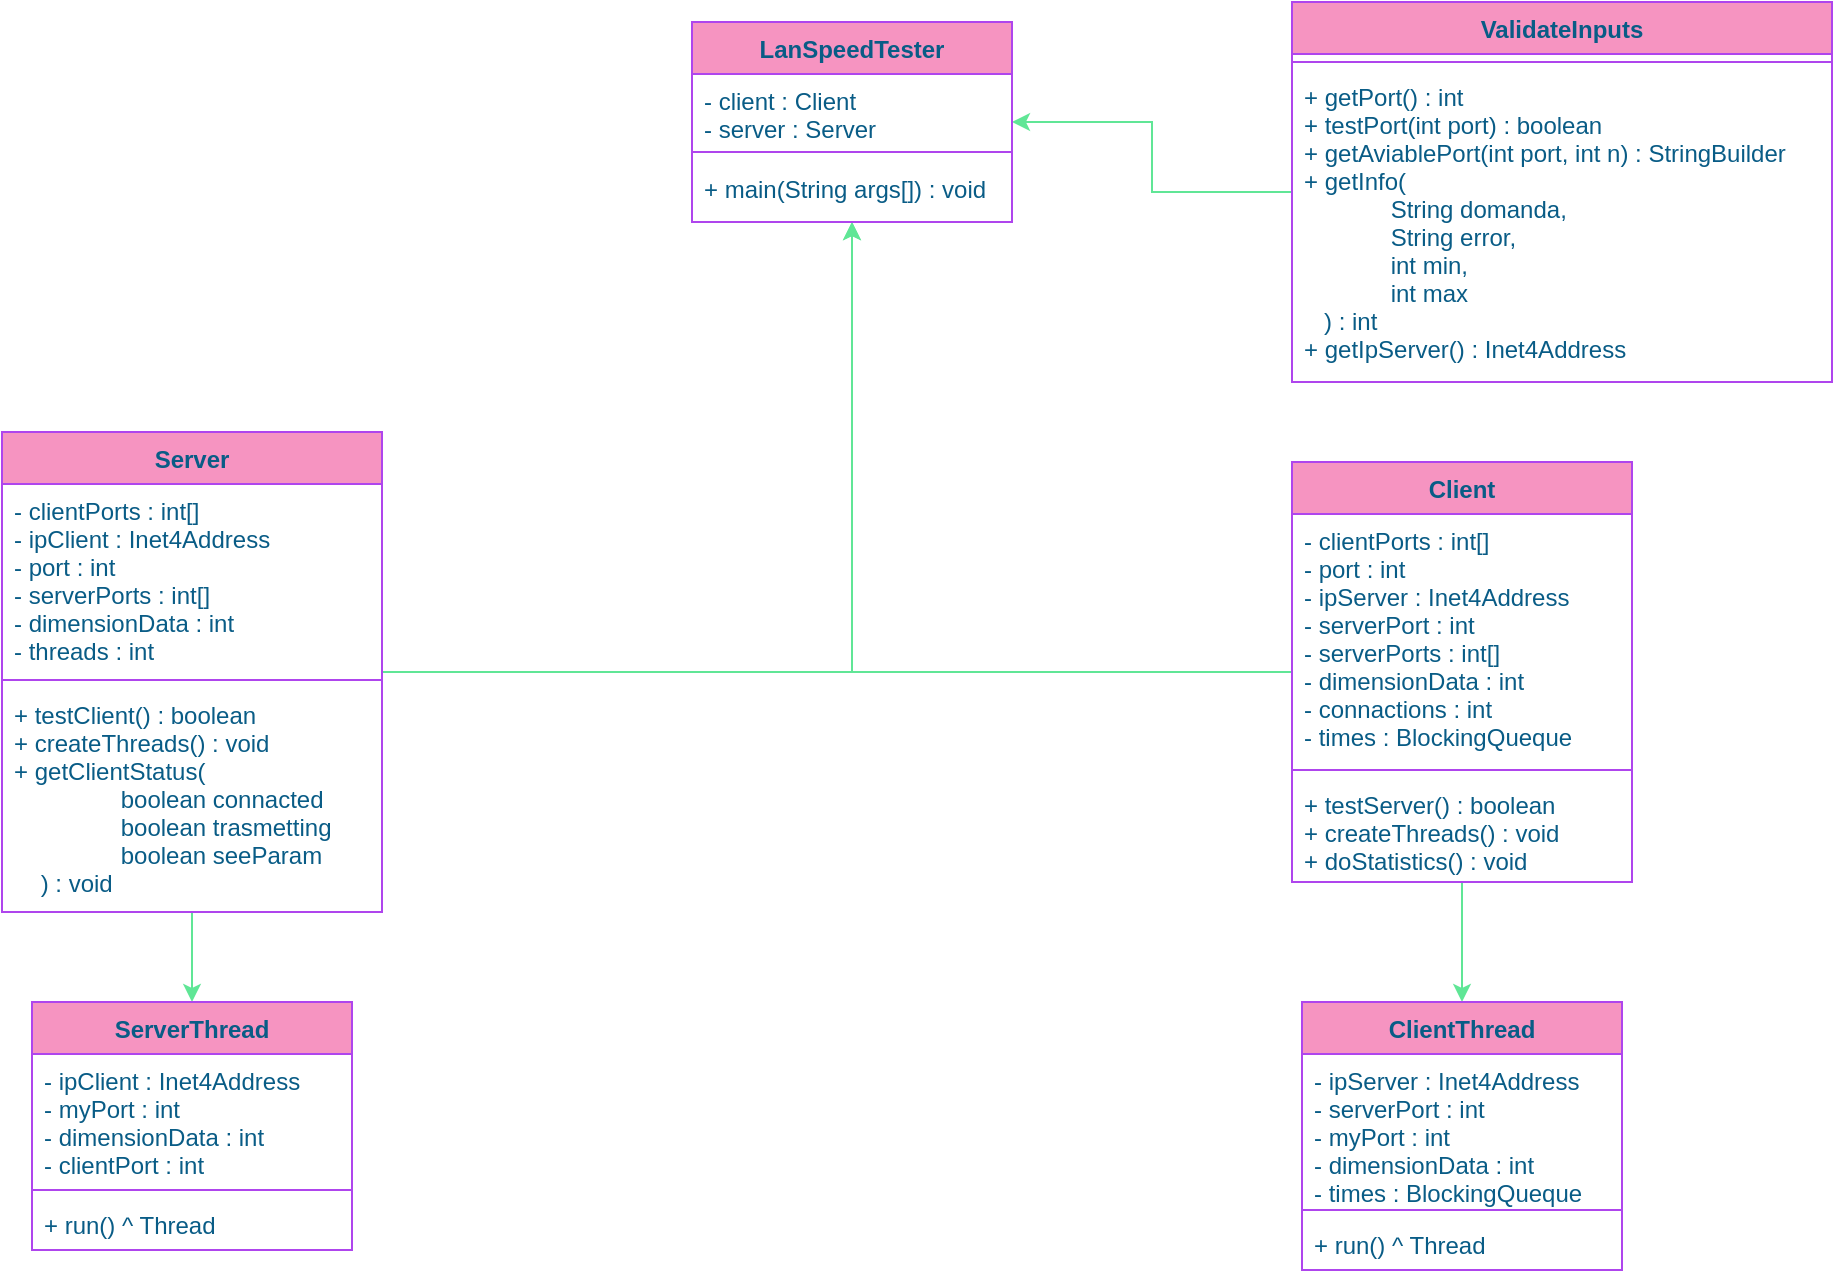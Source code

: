 <mxfile version="13.10.0" type="device"><diagram id="wONM661Mecov26l0RWOf" name="Page-1"><mxGraphModel dx="1422" dy="762" grid="1" gridSize="10" guides="1" tooltips="1" connect="1" arrows="1" fold="1" page="1" pageScale="1" pageWidth="1169" pageHeight="827" background="#ffffff" math="0" shadow="0"><root><mxCell id="0"/><mxCell id="1" parent="0"/><mxCell id="NMIyuAIctvQJs5LcxQHu-56" style="edgeStyle=orthogonalEdgeStyle;rounded=0;orthogonalLoop=1;jettySize=auto;html=1;strokeColor=#60E696;fontColor=#095C86;" parent="1" source="NMIyuAIctvQJs5LcxQHu-7" target="NMIyuAIctvQJs5LcxQHu-36" edge="1"><mxGeometry relative="1" as="geometry"/></mxCell><mxCell id="NMIyuAIctvQJs5LcxQHu-57" style="edgeStyle=orthogonalEdgeStyle;rounded=0;orthogonalLoop=1;jettySize=auto;html=1;entryX=0.5;entryY=0;entryDx=0;entryDy=0;strokeColor=#60E696;fontColor=#095C86;" parent="1" source="NMIyuAIctvQJs5LcxQHu-32" target="NMIyuAIctvQJs5LcxQHu-40" edge="1"><mxGeometry relative="1" as="geometry"/></mxCell><mxCell id="NMIyuAIctvQJs5LcxQHu-63" style="edgeStyle=orthogonalEdgeStyle;rounded=0;orthogonalLoop=1;jettySize=auto;html=1;strokeColor=#60E696;fontColor=#095C86;" parent="1" source="NMIyuAIctvQJs5LcxQHu-7" target="NMIyuAIctvQJs5LcxQHu-59" edge="1"><mxGeometry relative="1" as="geometry"/></mxCell><mxCell id="NMIyuAIctvQJs5LcxQHu-64" style="edgeStyle=orthogonalEdgeStyle;rounded=0;orthogonalLoop=1;jettySize=auto;html=1;strokeColor=#60E696;fontColor=#095C86;" parent="1" source="NMIyuAIctvQJs5LcxQHu-32" target="NMIyuAIctvQJs5LcxQHu-59" edge="1"><mxGeometry relative="1" as="geometry"/></mxCell><mxCell id="NMIyuAIctvQJs5LcxQHu-32" value="Client" style="swimlane;fontStyle=1;align=center;verticalAlign=top;childLayout=stackLayout;horizontal=1;startSize=26;horizontalStack=0;resizeParent=1;resizeParentMax=0;resizeLast=0;collapsible=1;marginBottom=0;fillColor=#F694C1;strokeColor=#AF45ED;fontColor=#095C86;" parent="1" vertex="1"><mxGeometry x="780" y="280" width="170" height="210" as="geometry"/></mxCell><mxCell id="NMIyuAIctvQJs5LcxQHu-33" value="- clientPorts : int[]&#10;- port : int&#10;- ipServer : Inet4Address&#10;- serverPort : int&#10;- serverPorts : int[]&#10;- dimensionData : int&#10;- connactions : int&#10;- times : BlockingQueque" style="text;strokeColor=none;fillColor=none;align=left;verticalAlign=top;spacingLeft=4;spacingRight=4;overflow=hidden;rotatable=0;points=[[0,0.5],[1,0.5]];portConstraint=eastwest;fontColor=#095C86;" parent="NMIyuAIctvQJs5LcxQHu-32" vertex="1"><mxGeometry y="26" width="170" height="124" as="geometry"/></mxCell><mxCell id="NMIyuAIctvQJs5LcxQHu-34" value="" style="line;strokeWidth=1;fillColor=none;align=left;verticalAlign=middle;spacingTop=-1;spacingLeft=3;spacingRight=3;rotatable=0;labelPosition=right;points=[];portConstraint=eastwest;strokeColor=#AF45ED;fontColor=#095C86;" parent="NMIyuAIctvQJs5LcxQHu-32" vertex="1"><mxGeometry y="150" width="170" height="8" as="geometry"/></mxCell><mxCell id="NMIyuAIctvQJs5LcxQHu-35" value="+ testServer() : boolean&#10;+ createThreads() : void&#10;+ doStatistics() : void" style="text;strokeColor=none;fillColor=none;align=left;verticalAlign=top;spacingLeft=4;spacingRight=4;overflow=hidden;rotatable=0;points=[[0,0.5],[1,0.5]];portConstraint=eastwest;fontColor=#095C86;" parent="NMIyuAIctvQJs5LcxQHu-32" vertex="1"><mxGeometry y="158" width="170" height="52" as="geometry"/></mxCell><mxCell id="NMIyuAIctvQJs5LcxQHu-40" value="ClientThread" style="swimlane;fontStyle=1;align=center;verticalAlign=top;childLayout=stackLayout;horizontal=1;startSize=26;horizontalStack=0;resizeParent=1;resizeParentMax=0;resizeLast=0;collapsible=1;marginBottom=0;fillColor=#F694C1;strokeColor=#AF45ED;fontColor=#095C86;" parent="1" vertex="1"><mxGeometry x="785" y="550" width="160" height="134" as="geometry"/></mxCell><mxCell id="NMIyuAIctvQJs5LcxQHu-41" value="- ipServer : Inet4Address&#10;- serverPort : int&#10;- myPort : int&#10;- dimensionData : int&#10;- times : BlockingQueque" style="text;strokeColor=none;fillColor=none;align=left;verticalAlign=top;spacingLeft=4;spacingRight=4;overflow=hidden;rotatable=0;points=[[0,0.5],[1,0.5]];portConstraint=eastwest;fontColor=#095C86;" parent="NMIyuAIctvQJs5LcxQHu-40" vertex="1"><mxGeometry y="26" width="160" height="74" as="geometry"/></mxCell><mxCell id="NMIyuAIctvQJs5LcxQHu-42" value="" style="line;strokeWidth=1;fillColor=none;align=left;verticalAlign=middle;spacingTop=-1;spacingLeft=3;spacingRight=3;rotatable=0;labelPosition=right;points=[];portConstraint=eastwest;strokeColor=#AF45ED;fontColor=#095C86;" parent="NMIyuAIctvQJs5LcxQHu-40" vertex="1"><mxGeometry y="100" width="160" height="8" as="geometry"/></mxCell><mxCell id="NMIyuAIctvQJs5LcxQHu-43" value="+ run() ^ Thread" style="text;strokeColor=none;fillColor=none;align=left;verticalAlign=top;spacingLeft=4;spacingRight=4;overflow=hidden;rotatable=0;points=[[0,0.5],[1,0.5]];portConstraint=eastwest;fontColor=#095C86;" parent="NMIyuAIctvQJs5LcxQHu-40" vertex="1"><mxGeometry y="108" width="160" height="26" as="geometry"/></mxCell><mxCell id="NMIyuAIctvQJs5LcxQHu-36" value="ServerThread" style="swimlane;fontStyle=1;align=center;verticalAlign=top;childLayout=stackLayout;horizontal=1;startSize=26;horizontalStack=0;resizeParent=1;resizeParentMax=0;resizeLast=0;collapsible=1;marginBottom=0;fillColor=#F694C1;strokeColor=#AF45ED;fontColor=#095C86;" parent="1" vertex="1"><mxGeometry x="150" y="550" width="160" height="124" as="geometry"/></mxCell><mxCell id="NMIyuAIctvQJs5LcxQHu-37" value="- ipClient : Inet4Address&#10;- myPort : int&#10;- dimensionData : int&#10;- clientPort : int" style="text;strokeColor=none;fillColor=none;align=left;verticalAlign=top;spacingLeft=4;spacingRight=4;overflow=hidden;rotatable=0;points=[[0,0.5],[1,0.5]];portConstraint=eastwest;fontColor=#095C86;" parent="NMIyuAIctvQJs5LcxQHu-36" vertex="1"><mxGeometry y="26" width="160" height="64" as="geometry"/></mxCell><mxCell id="NMIyuAIctvQJs5LcxQHu-38" value="" style="line;strokeWidth=1;fillColor=none;align=left;verticalAlign=middle;spacingTop=-1;spacingLeft=3;spacingRight=3;rotatable=0;labelPosition=right;points=[];portConstraint=eastwest;strokeColor=#AF45ED;fontColor=#095C86;" parent="NMIyuAIctvQJs5LcxQHu-36" vertex="1"><mxGeometry y="90" width="160" height="8" as="geometry"/></mxCell><mxCell id="NMIyuAIctvQJs5LcxQHu-39" value="+ run() ^ Thread" style="text;strokeColor=none;fillColor=none;align=left;verticalAlign=top;spacingLeft=4;spacingRight=4;overflow=hidden;rotatable=0;points=[[0,0.5],[1,0.5]];portConstraint=eastwest;fontColor=#095C86;" parent="NMIyuAIctvQJs5LcxQHu-36" vertex="1"><mxGeometry y="98" width="160" height="26" as="geometry"/></mxCell><mxCell id="NMIyuAIctvQJs5LcxQHu-65" style="edgeStyle=orthogonalEdgeStyle;rounded=0;orthogonalLoop=1;jettySize=auto;html=1;strokeColor=#60E696;fontColor=#095C86;" parent="1" source="NMIyuAIctvQJs5LcxQHu-48" target="NMIyuAIctvQJs5LcxQHu-59" edge="1"><mxGeometry relative="1" as="geometry"/></mxCell><mxCell id="NMIyuAIctvQJs5LcxQHu-48" value="ValidateInputs" style="swimlane;fontStyle=1;align=center;verticalAlign=top;childLayout=stackLayout;horizontal=1;startSize=26;horizontalStack=0;resizeParent=1;resizeParentMax=0;resizeLast=0;collapsible=1;marginBottom=0;fillColor=#F694C1;strokeColor=#AF45ED;fontColor=#095C86;" parent="1" vertex="1"><mxGeometry x="780" y="50" width="270" height="190" as="geometry"/></mxCell><mxCell id="NMIyuAIctvQJs5LcxQHu-50" value="" style="line;strokeWidth=1;fillColor=none;align=left;verticalAlign=middle;spacingTop=-1;spacingLeft=3;spacingRight=3;rotatable=0;labelPosition=right;points=[];portConstraint=eastwest;strokeColor=#AF45ED;fontColor=#095C86;" parent="NMIyuAIctvQJs5LcxQHu-48" vertex="1"><mxGeometry y="26" width="270" height="8" as="geometry"/></mxCell><mxCell id="NMIyuAIctvQJs5LcxQHu-51" value="+ getPort() : int&#10;+ testPort(int port) : boolean&#10;+ getAviablePort(int port, int n) : StringBuilder&#10;+ getInfo(&#10;             String domanda, &#10;             String error, &#10;             int min,&#10;             int max&#10;   ) : int&#10;+ getIpServer() : Inet4Address" style="text;strokeColor=none;fillColor=none;align=left;verticalAlign=top;spacingLeft=4;spacingRight=4;overflow=hidden;rotatable=0;points=[[0,0.5],[1,0.5]];portConstraint=eastwest;fontColor=#095C86;" parent="NMIyuAIctvQJs5LcxQHu-48" vertex="1"><mxGeometry y="34" width="270" height="156" as="geometry"/></mxCell><mxCell id="NMIyuAIctvQJs5LcxQHu-59" value="LanSpeedTester" style="swimlane;fontStyle=1;align=center;verticalAlign=top;childLayout=stackLayout;horizontal=1;startSize=26;horizontalStack=0;resizeParent=1;resizeParentMax=0;resizeLast=0;collapsible=1;marginBottom=0;fillColor=#F694C1;strokeColor=#AF45ED;fontColor=#095C86;" parent="1" vertex="1"><mxGeometry x="480" y="60" width="160" height="100" as="geometry"/></mxCell><mxCell id="NMIyuAIctvQJs5LcxQHu-60" value="- client : Client&#10;- server : Server" style="text;strokeColor=none;fillColor=none;align=left;verticalAlign=top;spacingLeft=4;spacingRight=4;overflow=hidden;rotatable=0;points=[[0,0.5],[1,0.5]];portConstraint=eastwest;fontColor=#095C86;" parent="NMIyuAIctvQJs5LcxQHu-59" vertex="1"><mxGeometry y="26" width="160" height="34" as="geometry"/></mxCell><mxCell id="NMIyuAIctvQJs5LcxQHu-61" value="" style="line;strokeWidth=1;fillColor=none;align=left;verticalAlign=middle;spacingTop=-1;spacingLeft=3;spacingRight=3;rotatable=0;labelPosition=right;points=[];portConstraint=eastwest;strokeColor=#AF45ED;fontColor=#095C86;" parent="NMIyuAIctvQJs5LcxQHu-59" vertex="1"><mxGeometry y="60" width="160" height="10" as="geometry"/></mxCell><mxCell id="uaqxUPRclcOl56Frh3VQ-6" value="+ main(String args[]) : void" style="text;strokeColor=none;fillColor=none;align=left;verticalAlign=top;spacingLeft=4;spacingRight=4;overflow=hidden;rotatable=0;points=[[0,0.5],[1,0.5]];portConstraint=eastwest;fontColor=#095C86;" parent="NMIyuAIctvQJs5LcxQHu-59" vertex="1"><mxGeometry y="70" width="160" height="30" as="geometry"/></mxCell><mxCell id="NMIyuAIctvQJs5LcxQHu-7" value="Server" style="swimlane;fontStyle=1;align=center;verticalAlign=top;childLayout=stackLayout;horizontal=1;startSize=26;horizontalStack=0;resizeParent=1;resizeParentMax=0;resizeLast=0;collapsible=1;marginBottom=0;fillColor=#F694C1;strokeColor=#AF45ED;fontColor=#095C86;" parent="1" vertex="1"><mxGeometry x="135" y="265" width="190" height="240" as="geometry"><mxRectangle x="100" y="160" width="70" height="26" as="alternateBounds"/></mxGeometry></mxCell><mxCell id="NMIyuAIctvQJs5LcxQHu-8" value="- clientPorts : int[]&#10;- ipClient : Inet4Address&#10;- port : int&#10;- serverPorts : int[]&#10;- dimensionData : int&#10;- threads : int" style="text;strokeColor=none;fillColor=none;align=left;verticalAlign=top;spacingLeft=4;spacingRight=4;overflow=hidden;rotatable=0;points=[[0,0.5],[1,0.5]];portConstraint=eastwest;fontColor=#095C86;" parent="NMIyuAIctvQJs5LcxQHu-7" vertex="1"><mxGeometry y="26" width="190" height="94" as="geometry"/></mxCell><mxCell id="NMIyuAIctvQJs5LcxQHu-9" value="" style="line;strokeWidth=1;fillColor=none;align=left;verticalAlign=middle;spacingTop=-1;spacingLeft=3;spacingRight=3;rotatable=0;labelPosition=right;points=[];portConstraint=eastwest;strokeColor=#AF45ED;fontColor=#095C86;" parent="NMIyuAIctvQJs5LcxQHu-7" vertex="1"><mxGeometry y="120" width="190" height="8" as="geometry"/></mxCell><mxCell id="NMIyuAIctvQJs5LcxQHu-10" value="+ testClient() : boolean&#10;+ createThreads() : void&#10;+ getClientStatus(&#10;                boolean connacted&#10;                boolean trasmetting&#10;                boolean seeParam        &#10;    ) : void" style="text;strokeColor=none;fillColor=none;align=left;verticalAlign=top;spacingLeft=4;spacingRight=4;overflow=hidden;rotatable=0;points=[[0,0.5],[1,0.5]];portConstraint=eastwest;fontColor=#095C86;" parent="NMIyuAIctvQJs5LcxQHu-7" vertex="1"><mxGeometry y="128" width="190" height="112" as="geometry"/></mxCell></root></mxGraphModel></diagram></mxfile>